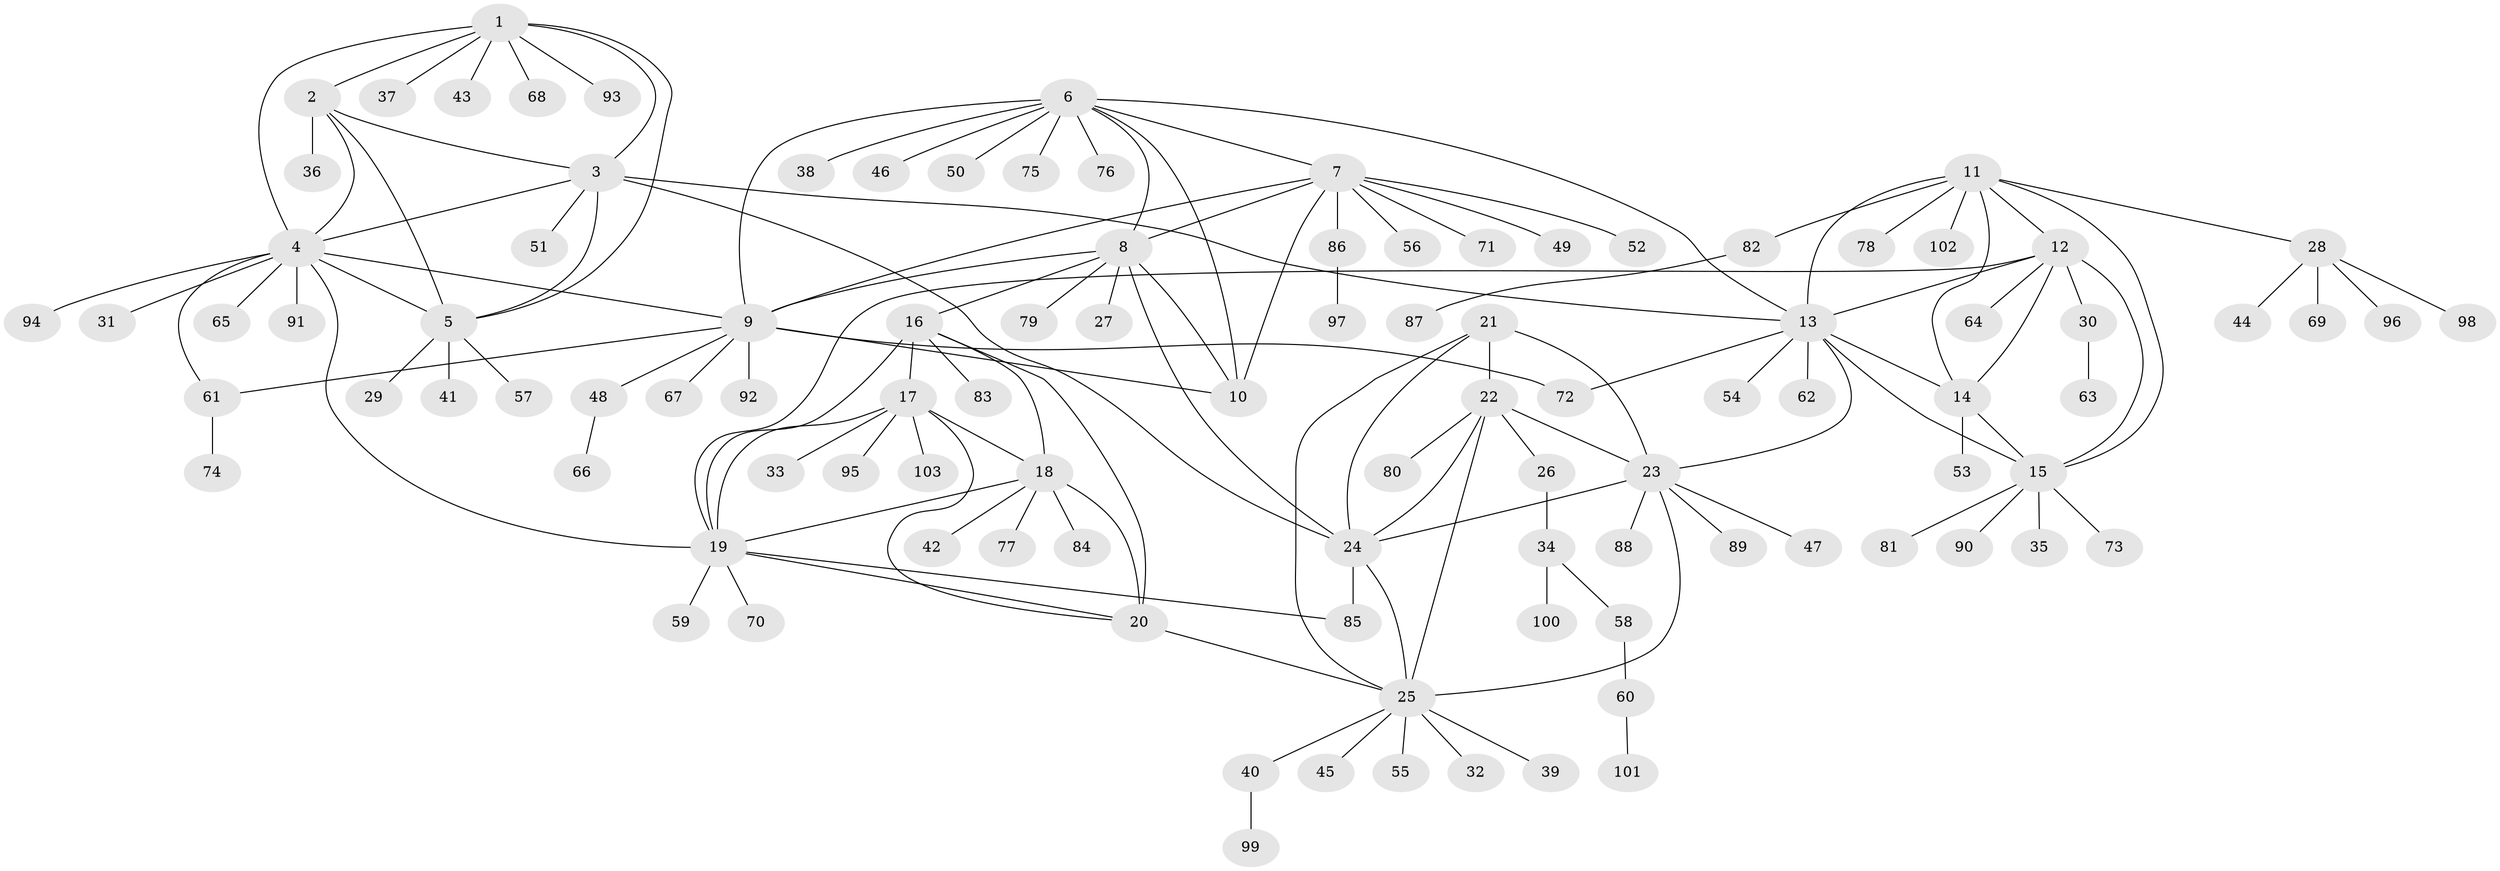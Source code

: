 // Generated by graph-tools (version 1.1) at 2025/02/03/09/25 03:02:46]
// undirected, 103 vertices, 141 edges
graph export_dot {
graph [start="1"]
  node [color=gray90,style=filled];
  1;
  2;
  3;
  4;
  5;
  6;
  7;
  8;
  9;
  10;
  11;
  12;
  13;
  14;
  15;
  16;
  17;
  18;
  19;
  20;
  21;
  22;
  23;
  24;
  25;
  26;
  27;
  28;
  29;
  30;
  31;
  32;
  33;
  34;
  35;
  36;
  37;
  38;
  39;
  40;
  41;
  42;
  43;
  44;
  45;
  46;
  47;
  48;
  49;
  50;
  51;
  52;
  53;
  54;
  55;
  56;
  57;
  58;
  59;
  60;
  61;
  62;
  63;
  64;
  65;
  66;
  67;
  68;
  69;
  70;
  71;
  72;
  73;
  74;
  75;
  76;
  77;
  78;
  79;
  80;
  81;
  82;
  83;
  84;
  85;
  86;
  87;
  88;
  89;
  90;
  91;
  92;
  93;
  94;
  95;
  96;
  97;
  98;
  99;
  100;
  101;
  102;
  103;
  1 -- 2;
  1 -- 3;
  1 -- 4;
  1 -- 5;
  1 -- 37;
  1 -- 43;
  1 -- 68;
  1 -- 93;
  2 -- 3;
  2 -- 4;
  2 -- 5;
  2 -- 36;
  3 -- 4;
  3 -- 5;
  3 -- 13;
  3 -- 24;
  3 -- 51;
  4 -- 5;
  4 -- 9;
  4 -- 19;
  4 -- 31;
  4 -- 61;
  4 -- 65;
  4 -- 91;
  4 -- 94;
  5 -- 29;
  5 -- 41;
  5 -- 57;
  6 -- 7;
  6 -- 8;
  6 -- 9;
  6 -- 10;
  6 -- 13;
  6 -- 38;
  6 -- 46;
  6 -- 50;
  6 -- 75;
  6 -- 76;
  7 -- 8;
  7 -- 9;
  7 -- 10;
  7 -- 49;
  7 -- 52;
  7 -- 56;
  7 -- 71;
  7 -- 86;
  8 -- 9;
  8 -- 10;
  8 -- 16;
  8 -- 24;
  8 -- 27;
  8 -- 79;
  9 -- 10;
  9 -- 48;
  9 -- 61;
  9 -- 67;
  9 -- 72;
  9 -- 92;
  11 -- 12;
  11 -- 13;
  11 -- 14;
  11 -- 15;
  11 -- 28;
  11 -- 78;
  11 -- 82;
  11 -- 102;
  12 -- 13;
  12 -- 14;
  12 -- 15;
  12 -- 19;
  12 -- 30;
  12 -- 64;
  13 -- 14;
  13 -- 15;
  13 -- 23;
  13 -- 54;
  13 -- 62;
  13 -- 72;
  14 -- 15;
  14 -- 53;
  15 -- 35;
  15 -- 73;
  15 -- 81;
  15 -- 90;
  16 -- 17;
  16 -- 18;
  16 -- 19;
  16 -- 20;
  16 -- 83;
  17 -- 18;
  17 -- 19;
  17 -- 20;
  17 -- 33;
  17 -- 95;
  17 -- 103;
  18 -- 19;
  18 -- 20;
  18 -- 42;
  18 -- 77;
  18 -- 84;
  19 -- 20;
  19 -- 59;
  19 -- 70;
  19 -- 85;
  20 -- 25;
  21 -- 22;
  21 -- 23;
  21 -- 24;
  21 -- 25;
  22 -- 23;
  22 -- 24;
  22 -- 25;
  22 -- 26;
  22 -- 80;
  23 -- 24;
  23 -- 25;
  23 -- 47;
  23 -- 88;
  23 -- 89;
  24 -- 25;
  24 -- 85;
  25 -- 32;
  25 -- 39;
  25 -- 40;
  25 -- 45;
  25 -- 55;
  26 -- 34;
  28 -- 44;
  28 -- 69;
  28 -- 96;
  28 -- 98;
  30 -- 63;
  34 -- 58;
  34 -- 100;
  40 -- 99;
  48 -- 66;
  58 -- 60;
  60 -- 101;
  61 -- 74;
  82 -- 87;
  86 -- 97;
}
